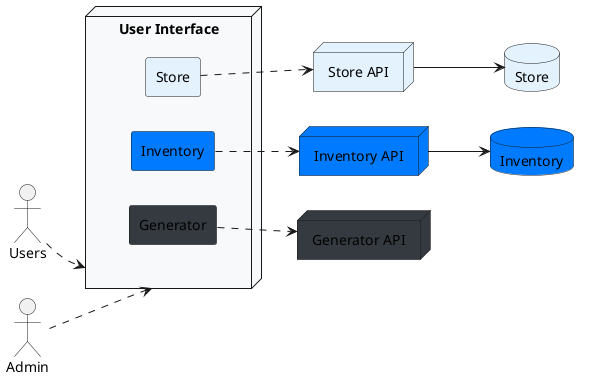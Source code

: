 @startuml
left to right direction

actor "Users" as user
actor "Admin" as admin

node "User Interface" as ui #f8f9fa {
  rectangle "Store" as rctstr #e3f2fd
  rectangle "Inventory" as rctinv #007bff
  rectangle "Generator" as rctgen #343a40
}

node "Store API" as strapi #e3f2fd
node "Inventory API" as invapi #007bff
node "Generator API" as genapi #343a40

database "Store" as dbstr #e3f2fd
database "Inventory" as dbinv #007bff

user ..> ui
admin ..> ui

rctstr ..> strapi
rctinv ..> invapi
rctgen ..> genapi

strapi --> dbstr
invapi --> dbinv

@enduml
